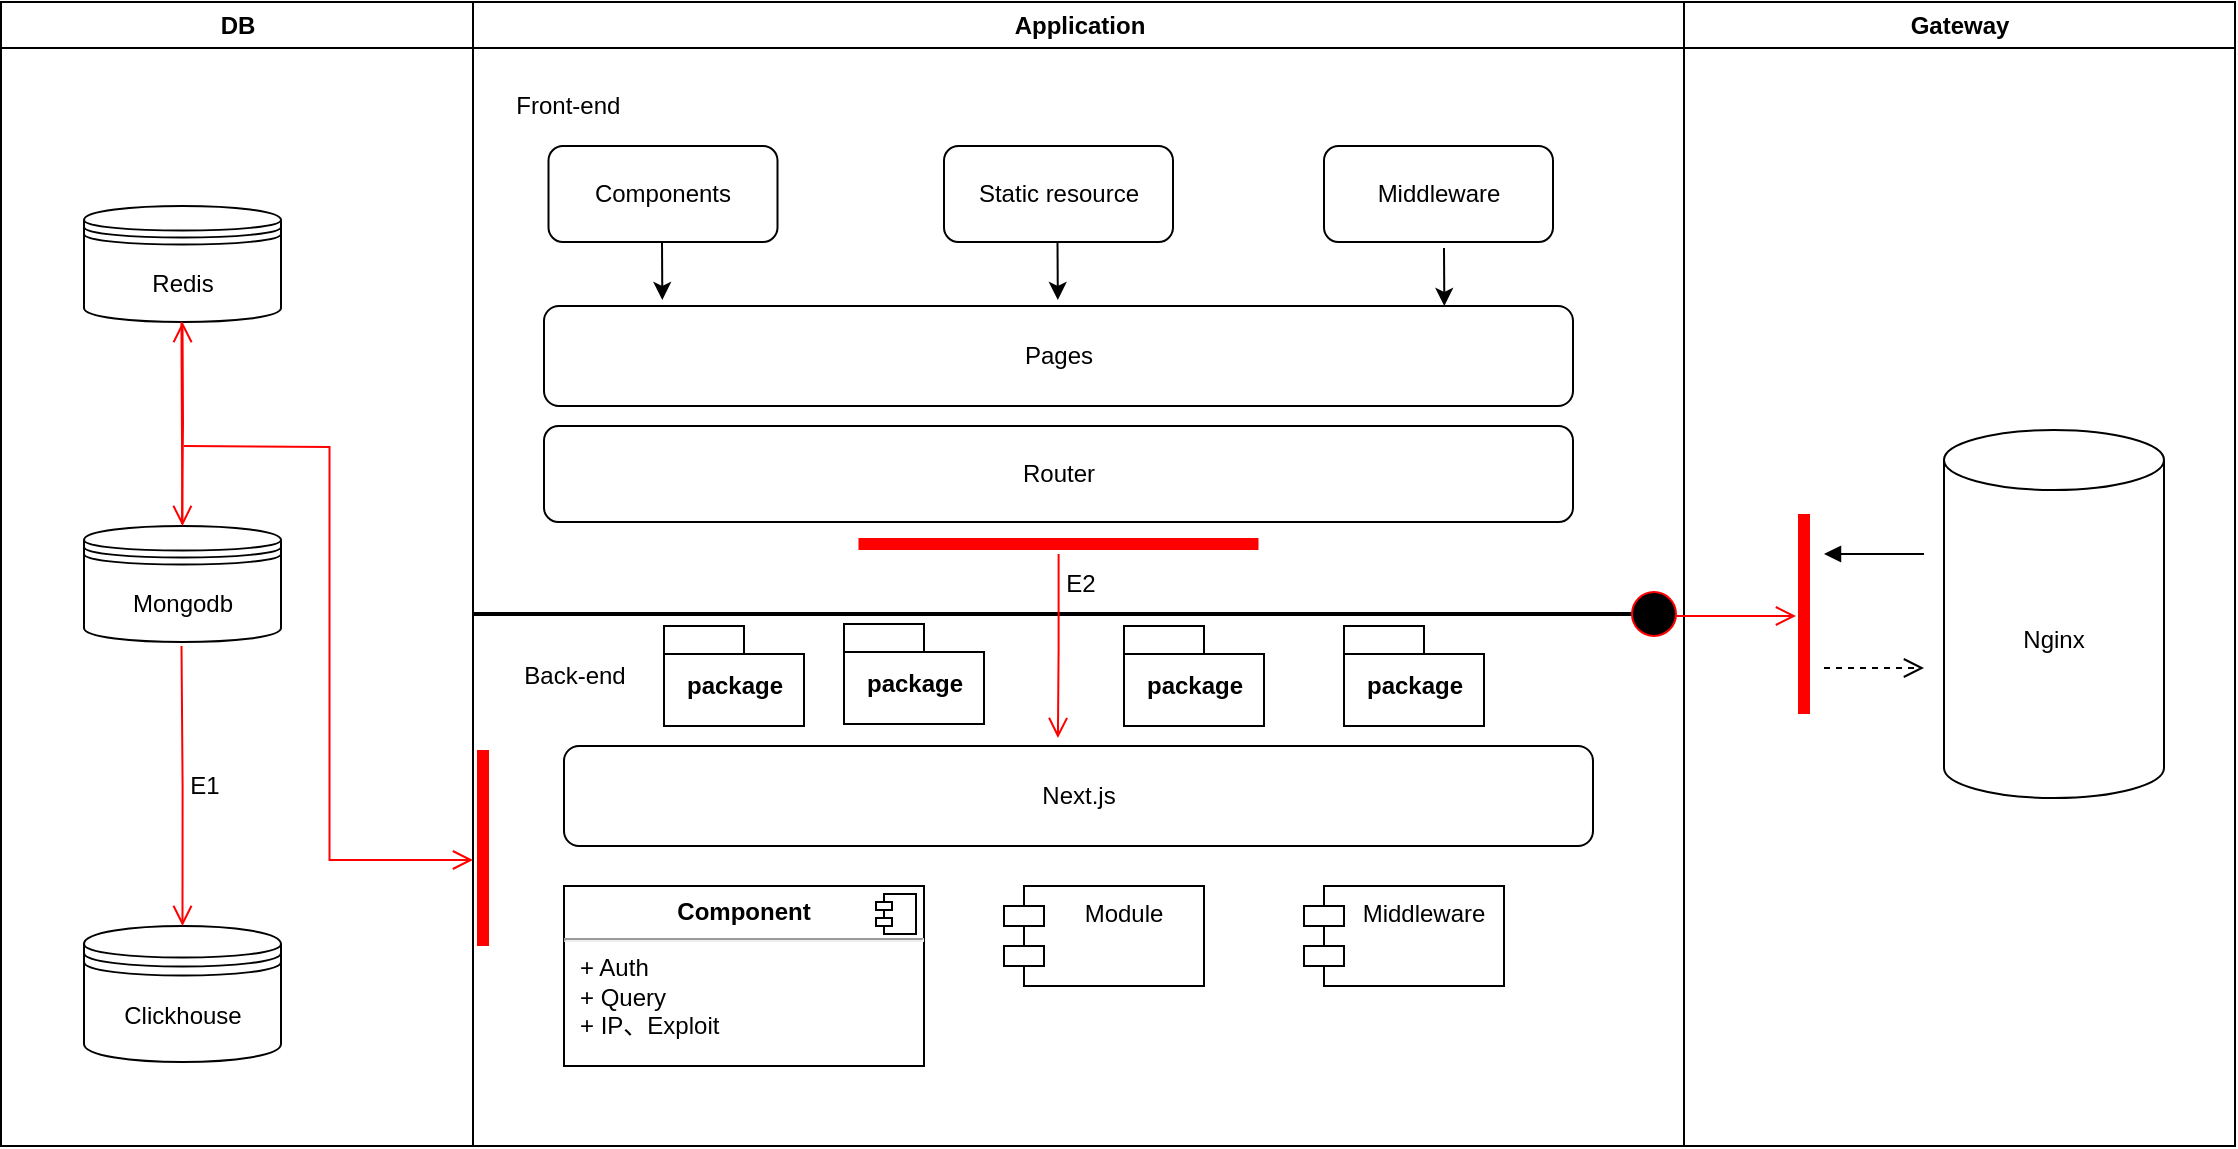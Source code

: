 <mxfile version="20.2.3" type="github">
  <diagram name="Page-1" id="e7e014a7-5840-1c2e-5031-d8a46d1fe8dd">
    <mxGraphModel dx="2006" dy="1128" grid="1" gridSize="10" guides="1" tooltips="1" connect="1" arrows="1" fold="1" page="1" pageScale="1" pageWidth="1920" pageHeight="1200" background="none" math="0" shadow="0">
      <root>
        <mxCell id="0" />
        <mxCell id="1" parent="0" />
        <mxCell id="2" value="DB" style="swimlane;whiteSpace=wrap" parent="1" vertex="1">
          <mxGeometry x="208.5" y="128" width="236" height="572" as="geometry" />
        </mxCell>
        <mxCell id="wkmeNPRVQZwcSyjmbqJn-61" value="Mongodb" style="shape=datastore;whiteSpace=wrap;html=1;" vertex="1" parent="2">
          <mxGeometry x="41.5" y="262" width="98.5" height="58" as="geometry" />
        </mxCell>
        <mxCell id="wkmeNPRVQZwcSyjmbqJn-62" value="Clickhouse" style="shape=datastore;whiteSpace=wrap;html=1;" vertex="1" parent="2">
          <mxGeometry x="41.5" y="462" width="98.5" height="68" as="geometry" />
        </mxCell>
        <mxCell id="wkmeNPRVQZwcSyjmbqJn-63" value="Redis" style="shape=datastore;whiteSpace=wrap;html=1;" vertex="1" parent="2">
          <mxGeometry x="41.5" y="102" width="98.5" height="58" as="geometry" />
        </mxCell>
        <mxCell id="wkmeNPRVQZwcSyjmbqJn-123" value="" style="edgeStyle=orthogonalEdgeStyle;html=1;verticalAlign=bottom;endArrow=open;endSize=8;strokeColor=#ff0000;rounded=0;entryX=0.5;entryY=0;entryDx=0;entryDy=0;" edge="1" parent="2">
          <mxGeometry relative="1" as="geometry">
            <mxPoint x="90.75" y="262" as="targetPoint" />
            <mxPoint x="90.25" y="160" as="sourcePoint" />
            <Array as="points">
              <mxPoint x="90" y="182" />
              <mxPoint x="90" y="182" />
            </Array>
          </mxGeometry>
        </mxCell>
        <mxCell id="wkmeNPRVQZwcSyjmbqJn-127" value="" style="edgeStyle=orthogonalEdgeStyle;html=1;verticalAlign=bottom;endArrow=open;endSize=8;strokeColor=#ff0000;rounded=0;entryX=0.5;entryY=0;entryDx=0;entryDy=0;" edge="1" parent="2" target="wkmeNPRVQZwcSyjmbqJn-62">
          <mxGeometry relative="1" as="geometry">
            <mxPoint x="90.25" y="382" as="targetPoint" />
            <mxPoint x="90.25" y="322" as="sourcePoint" />
          </mxGeometry>
        </mxCell>
        <mxCell id="wkmeNPRVQZwcSyjmbqJn-136" value="" style="edgeStyle=orthogonalEdgeStyle;html=1;verticalAlign=bottom;endArrow=open;endSize=8;strokeColor=#ff0000;rounded=0;" edge="1" parent="2" target="wkmeNPRVQZwcSyjmbqJn-63">
          <mxGeometry relative="1" as="geometry">
            <mxPoint x="101.5" y="169" as="targetPoint" />
            <mxPoint x="90.5" y="261" as="sourcePoint" />
          </mxGeometry>
        </mxCell>
        <mxCell id="wkmeNPRVQZwcSyjmbqJn-185" value="" style="edgeStyle=orthogonalEdgeStyle;html=1;verticalAlign=bottom;endArrow=open;endSize=8;strokeColor=#ff0000;rounded=0;entryX=0;entryY=0.75;entryDx=0;entryDy=0;" edge="1" parent="2" target="3">
          <mxGeometry relative="1" as="geometry">
            <mxPoint x="181.5" y="432" as="targetPoint" />
            <mxPoint x="91.5" y="222" as="sourcePoint" />
          </mxGeometry>
        </mxCell>
        <mxCell id="wkmeNPRVQZwcSyjmbqJn-189" value="E1" style="text;html=1;align=center;verticalAlign=middle;resizable=0;points=[];autosize=1;strokeColor=none;fillColor=none;" vertex="1" parent="2">
          <mxGeometry x="81.5" y="377" width="40" height="30" as="geometry" />
        </mxCell>
        <mxCell id="3" value="Application" style="swimlane;whiteSpace=wrap" parent="1" vertex="1">
          <mxGeometry x="444.5" y="128" width="605.5" height="572" as="geometry" />
        </mxCell>
        <mxCell id="wkmeNPRVQZwcSyjmbqJn-80" value="" style="line;strokeWidth=2;html=1;" vertex="1" parent="3">
          <mxGeometry y="301" width="590" height="10" as="geometry" />
        </mxCell>
        <mxCell id="wkmeNPRVQZwcSyjmbqJn-81" value="&amp;nbsp;Front-end" style="text;html=1;align=center;verticalAlign=middle;resizable=0;points=[];autosize=1;strokeColor=none;fillColor=none;" vertex="1" parent="3">
          <mxGeometry x="5.5" y="37" width="80" height="30" as="geometry" />
        </mxCell>
        <mxCell id="wkmeNPRVQZwcSyjmbqJn-82" value="Back-end" style="text;html=1;align=center;verticalAlign=middle;resizable=0;points=[];autosize=1;strokeColor=none;fillColor=none;" vertex="1" parent="3">
          <mxGeometry x="15.5" y="322" width="70" height="30" as="geometry" />
        </mxCell>
        <mxCell id="wkmeNPRVQZwcSyjmbqJn-84" value="Components" style="rounded=1;whiteSpace=wrap;html=1;" vertex="1" parent="3">
          <mxGeometry x="37.75" y="72" width="114.5" height="48" as="geometry" />
        </mxCell>
        <mxCell id="wkmeNPRVQZwcSyjmbqJn-85" value="Pages" style="rounded=1;whiteSpace=wrap;html=1;" vertex="1" parent="3">
          <mxGeometry x="35.5" y="152" width="514.5" height="50" as="geometry" />
        </mxCell>
        <mxCell id="wkmeNPRVQZwcSyjmbqJn-86" value="Static resource" style="rounded=1;whiteSpace=wrap;html=1;" vertex="1" parent="3">
          <mxGeometry x="235.5" y="72" width="114.5" height="48" as="geometry" />
        </mxCell>
        <mxCell id="wkmeNPRVQZwcSyjmbqJn-88" value="&lt;span style=&quot;&quot;&gt;Middleware&lt;/span&gt;" style="rounded=1;whiteSpace=wrap;html=1;" vertex="1" parent="3">
          <mxGeometry x="425.5" y="72" width="114.5" height="48" as="geometry" />
        </mxCell>
        <mxCell id="wkmeNPRVQZwcSyjmbqJn-89" value="Router" style="rounded=1;whiteSpace=wrap;html=1;" vertex="1" parent="3">
          <mxGeometry x="35.5" y="212" width="514.5" height="48" as="geometry" />
        </mxCell>
        <mxCell id="wkmeNPRVQZwcSyjmbqJn-93" value="" style="endArrow=classic;html=1;rounded=0;entryX=0.115;entryY=-0.06;entryDx=0;entryDy=0;entryPerimeter=0;" edge="1" parent="3" target="wkmeNPRVQZwcSyjmbqJn-85">
          <mxGeometry width="50" height="50" relative="1" as="geometry">
            <mxPoint x="94.5" y="120" as="sourcePoint" />
            <mxPoint x="95.5" y="142" as="targetPoint" />
          </mxGeometry>
        </mxCell>
        <mxCell id="wkmeNPRVQZwcSyjmbqJn-94" value="" style="endArrow=classic;html=1;rounded=0;entryX=0.115;entryY=-0.06;entryDx=0;entryDy=0;entryPerimeter=0;" edge="1" parent="3">
          <mxGeometry width="50" height="50" relative="1" as="geometry">
            <mxPoint x="292.25" y="120" as="sourcePoint" />
            <mxPoint x="292.418" y="149" as="targetPoint" />
          </mxGeometry>
        </mxCell>
        <mxCell id="wkmeNPRVQZwcSyjmbqJn-102" value="" style="endArrow=classic;html=1;rounded=0;entryX=0.115;entryY=-0.06;entryDx=0;entryDy=0;entryPerimeter=0;" edge="1" parent="3">
          <mxGeometry width="50" height="50" relative="1" as="geometry">
            <mxPoint x="485.5" y="123" as="sourcePoint" />
            <mxPoint x="485.668" y="152" as="targetPoint" />
          </mxGeometry>
        </mxCell>
        <mxCell id="wkmeNPRVQZwcSyjmbqJn-120" value="" style="shape=line;html=1;strokeWidth=6;strokeColor=#ff0000;" vertex="1" parent="3">
          <mxGeometry x="192.75" y="266" width="200" height="10" as="geometry" />
        </mxCell>
        <mxCell id="wkmeNPRVQZwcSyjmbqJn-121" value="" style="edgeStyle=orthogonalEdgeStyle;html=1;verticalAlign=bottom;endArrow=open;endSize=8;strokeColor=#ff0000;rounded=0;entryX=0.48;entryY=-0.08;entryDx=0;entryDy=0;entryPerimeter=0;" edge="1" source="wkmeNPRVQZwcSyjmbqJn-120" parent="3" target="wkmeNPRVQZwcSyjmbqJn-157">
          <mxGeometry relative="1" as="geometry">
            <mxPoint x="292.75" y="346" as="targetPoint" />
          </mxGeometry>
        </mxCell>
        <mxCell id="wkmeNPRVQZwcSyjmbqJn-157" value="Next.js" style="rounded=1;whiteSpace=wrap;html=1;" vertex="1" parent="3">
          <mxGeometry x="45.5" y="372" width="514.5" height="50" as="geometry" />
        </mxCell>
        <mxCell id="wkmeNPRVQZwcSyjmbqJn-158" value="Module" style="shape=module;align=left;spacingLeft=20;align=center;verticalAlign=top;" vertex="1" parent="3">
          <mxGeometry x="265.5" y="442" width="100" height="50" as="geometry" />
        </mxCell>
        <mxCell id="wkmeNPRVQZwcSyjmbqJn-160" value="package" style="shape=folder;fontStyle=1;spacingTop=10;tabWidth=40;tabHeight=14;tabPosition=left;html=1;" vertex="1" parent="3">
          <mxGeometry x="95.5" y="312" width="70" height="50" as="geometry" />
        </mxCell>
        <mxCell id="wkmeNPRVQZwcSyjmbqJn-161" value="&lt;p style=&quot;margin:0px;margin-top:6px;text-align:center;&quot;&gt;&lt;b&gt;Component&lt;/b&gt;&lt;/p&gt;&lt;hr&gt;&lt;p style=&quot;margin:0px;margin-left:8px;&quot;&gt;+ Auth&lt;br&gt;+ Query&lt;/p&gt;&lt;p style=&quot;margin:0px;margin-left:8px;&quot;&gt;+ IP、Exploit&lt;/p&gt;" style="align=left;overflow=fill;html=1;dropTarget=0;" vertex="1" parent="3">
          <mxGeometry x="45.5" y="442" width="180" height="90" as="geometry" />
        </mxCell>
        <mxCell id="wkmeNPRVQZwcSyjmbqJn-162" value="" style="shape=component;jettyWidth=8;jettyHeight=4;" vertex="1" parent="wkmeNPRVQZwcSyjmbqJn-161">
          <mxGeometry x="1" width="20" height="20" relative="1" as="geometry">
            <mxPoint x="-24" y="4" as="offset" />
          </mxGeometry>
        </mxCell>
        <mxCell id="wkmeNPRVQZwcSyjmbqJn-163" value="package" style="shape=folder;fontStyle=1;spacingTop=10;tabWidth=40;tabHeight=14;tabPosition=left;html=1;" vertex="1" parent="3">
          <mxGeometry x="325.5" y="312" width="70" height="50" as="geometry" />
        </mxCell>
        <mxCell id="wkmeNPRVQZwcSyjmbqJn-164" value="package" style="shape=folder;fontStyle=1;spacingTop=10;tabWidth=40;tabHeight=14;tabPosition=left;html=1;" vertex="1" parent="3">
          <mxGeometry x="185.5" y="311" width="70" height="50" as="geometry" />
        </mxCell>
        <mxCell id="wkmeNPRVQZwcSyjmbqJn-168" value="package" style="shape=folder;fontStyle=1;spacingTop=10;tabWidth=40;tabHeight=14;tabPosition=left;html=1;" vertex="1" parent="3">
          <mxGeometry x="435.5" y="312" width="70" height="50" as="geometry" />
        </mxCell>
        <mxCell id="wkmeNPRVQZwcSyjmbqJn-171" value="" style="ellipse;html=1;shape=startState;fillColor=#000000;strokeColor=#ff0000;" vertex="1" parent="3">
          <mxGeometry x="575.5" y="291" width="30" height="30" as="geometry" />
        </mxCell>
        <mxCell id="wkmeNPRVQZwcSyjmbqJn-177" value="Middleware" style="shape=module;align=left;spacingLeft=20;align=center;verticalAlign=top;" vertex="1" parent="3">
          <mxGeometry x="415.5" y="442" width="100" height="50" as="geometry" />
        </mxCell>
        <mxCell id="wkmeNPRVQZwcSyjmbqJn-131" value="" style="shape=line;html=1;strokeWidth=6;strokeColor=#ff0000;direction=south;" vertex="1" parent="3">
          <mxGeometry y="374" width="10" height="98" as="geometry" />
        </mxCell>
        <mxCell id="wkmeNPRVQZwcSyjmbqJn-190" value="E2" style="text;html=1;align=center;verticalAlign=middle;resizable=0;points=[];autosize=1;strokeColor=none;fillColor=none;" vertex="1" parent="3">
          <mxGeometry x="283.5" y="276" width="40" height="30" as="geometry" />
        </mxCell>
        <mxCell id="4" value="Gateway" style="swimlane;whiteSpace=wrap" parent="1" vertex="1">
          <mxGeometry x="1050" y="128" width="275.5" height="572" as="geometry" />
        </mxCell>
        <mxCell id="wkmeNPRVQZwcSyjmbqJn-176" value="" style="edgeStyle=orthogonalEdgeStyle;html=1;verticalAlign=bottom;endArrow=open;endSize=8;strokeColor=#ff0000;rounded=0;" edge="1" parent="4">
          <mxGeometry relative="1" as="geometry">
            <mxPoint x="56" y="307" as="targetPoint" />
            <mxPoint x="-4" y="307" as="sourcePoint" />
          </mxGeometry>
        </mxCell>
        <mxCell id="wkmeNPRVQZwcSyjmbqJn-181" value="" style="html=1;verticalAlign=bottom;endArrow=block;entryX=1;entryY=0;rounded=0;" edge="1" parent="4">
          <mxGeometry relative="1" as="geometry">
            <mxPoint x="120" y="276" as="sourcePoint" />
            <mxPoint x="70" y="276" as="targetPoint" />
          </mxGeometry>
        </mxCell>
        <mxCell id="wkmeNPRVQZwcSyjmbqJn-182" value="" style="html=1;verticalAlign=bottom;endArrow=open;dashed=1;endSize=8;exitX=1;exitY=0.95;rounded=0;" edge="1" parent="4">
          <mxGeometry relative="1" as="geometry">
            <mxPoint x="120" y="333" as="targetPoint" />
            <mxPoint x="70" y="333" as="sourcePoint" />
          </mxGeometry>
        </mxCell>
        <mxCell id="wkmeNPRVQZwcSyjmbqJn-183" value="Nginx" style="shape=cylinder3;whiteSpace=wrap;html=1;boundedLbl=1;backgroundOutline=1;size=15;" vertex="1" parent="4">
          <mxGeometry x="130" y="214" width="110" height="184" as="geometry" />
        </mxCell>
        <mxCell id="wkmeNPRVQZwcSyjmbqJn-187" value="" style="shape=line;html=1;strokeWidth=6;strokeColor=#ff0000;rotation=90;" vertex="1" parent="4">
          <mxGeometry x="10" y="301" width="100" height="10" as="geometry" />
        </mxCell>
      </root>
    </mxGraphModel>
  </diagram>
</mxfile>
